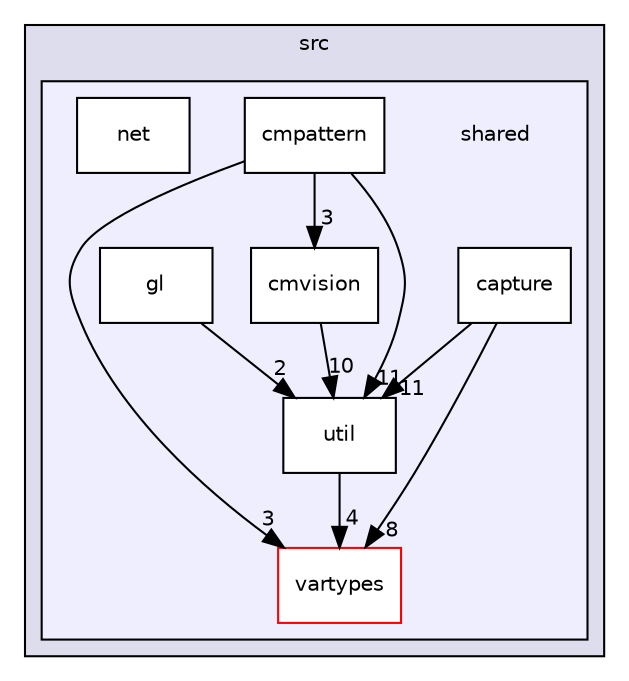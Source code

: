 digraph "ssl-vision/src/shared" {
  compound=true
  node [ fontsize="10", fontname="Helvetica"];
  edge [ labelfontsize="10", labelfontname="Helvetica"];
  subgraph clusterdir_bcadbfb4438c878576aec4f093d74922 {
    graph [ bgcolor="#ddddee", pencolor="black", label="src" fontname="Helvetica", fontsize="10", URL="dir_bcadbfb4438c878576aec4f093d74922.html"]
  subgraph clusterdir_8c4c3cdfe414cdc54b23897da338c646 {
    graph [ bgcolor="#eeeeff", pencolor="black", label="" URL="dir_8c4c3cdfe414cdc54b23897da338c646.html"];
    dir_8c4c3cdfe414cdc54b23897da338c646 [shape=plaintext label="shared"];
    dir_2bb1e2442f38f6521274f0bf8c6dd85b [shape=box label="capture" color="black" fillcolor="white" style="filled" URL="dir_2bb1e2442f38f6521274f0bf8c6dd85b.html"];
    dir_c60e0ea31b3504384dc56f21e98d3405 [shape=box label="cmpattern" color="black" fillcolor="white" style="filled" URL="dir_c60e0ea31b3504384dc56f21e98d3405.html"];
    dir_c6ff058cef953deca7a800171bfd4872 [shape=box label="cmvision" color="black" fillcolor="white" style="filled" URL="dir_c6ff058cef953deca7a800171bfd4872.html"];
    dir_c8849dca1c6e185ee5c32d2bd4323ba5 [shape=box label="gl" color="black" fillcolor="white" style="filled" URL="dir_c8849dca1c6e185ee5c32d2bd4323ba5.html"];
    dir_10a82744035dd4a7faa9834c6672b267 [shape=box label="net" color="black" fillcolor="white" style="filled" URL="dir_10a82744035dd4a7faa9834c6672b267.html"];
    dir_437a99f883a7e1ee8b669e4e6d1454dd [shape=box label="util" color="black" fillcolor="white" style="filled" URL="dir_437a99f883a7e1ee8b669e4e6d1454dd.html"];
    dir_25b428b3261c7de910dea312ae7155ee [shape=box label="vartypes" color="red" fillcolor="white" style="filled" URL="dir_25b428b3261c7de910dea312ae7155ee.html"];
  }
  }
  dir_2bb1e2442f38f6521274f0bf8c6dd85b->dir_25b428b3261c7de910dea312ae7155ee [headlabel="8", labeldistance=1.5 headhref="dir_000070_000075.html"];
  dir_2bb1e2442f38f6521274f0bf8c6dd85b->dir_437a99f883a7e1ee8b669e4e6d1454dd [headlabel="11", labeldistance=1.5 headhref="dir_000070_000074.html"];
  dir_c60e0ea31b3504384dc56f21e98d3405->dir_25b428b3261c7de910dea312ae7155ee [headlabel="3", labeldistance=1.5 headhref="dir_000071_000075.html"];
  dir_c60e0ea31b3504384dc56f21e98d3405->dir_437a99f883a7e1ee8b669e4e6d1454dd [headlabel="11", labeldistance=1.5 headhref="dir_000071_000074.html"];
  dir_c60e0ea31b3504384dc56f21e98d3405->dir_c6ff058cef953deca7a800171bfd4872 [headlabel="3", labeldistance=1.5 headhref="dir_000071_000072.html"];
  dir_437a99f883a7e1ee8b669e4e6d1454dd->dir_25b428b3261c7de910dea312ae7155ee [headlabel="4", labeldistance=1.5 headhref="dir_000074_000075.html"];
  dir_c8849dca1c6e185ee5c32d2bd4323ba5->dir_437a99f883a7e1ee8b669e4e6d1454dd [headlabel="2", labeldistance=1.5 headhref="dir_000073_000074.html"];
  dir_c6ff058cef953deca7a800171bfd4872->dir_437a99f883a7e1ee8b669e4e6d1454dd [headlabel="10", labeldistance=1.5 headhref="dir_000072_000074.html"];
}
